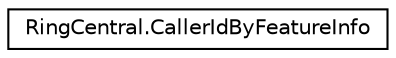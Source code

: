 digraph "Graphical Class Hierarchy"
{
 // LATEX_PDF_SIZE
  edge [fontname="Helvetica",fontsize="10",labelfontname="Helvetica",labelfontsize="10"];
  node [fontname="Helvetica",fontsize="10",shape=record];
  rankdir="LR";
  Node0 [label="RingCentral.CallerIdByFeatureInfo",height=0.2,width=0.4,color="black", fillcolor="white", style="filled",URL="$classRingCentral_1_1CallerIdByFeatureInfo.html",tooltip=" "];
}
